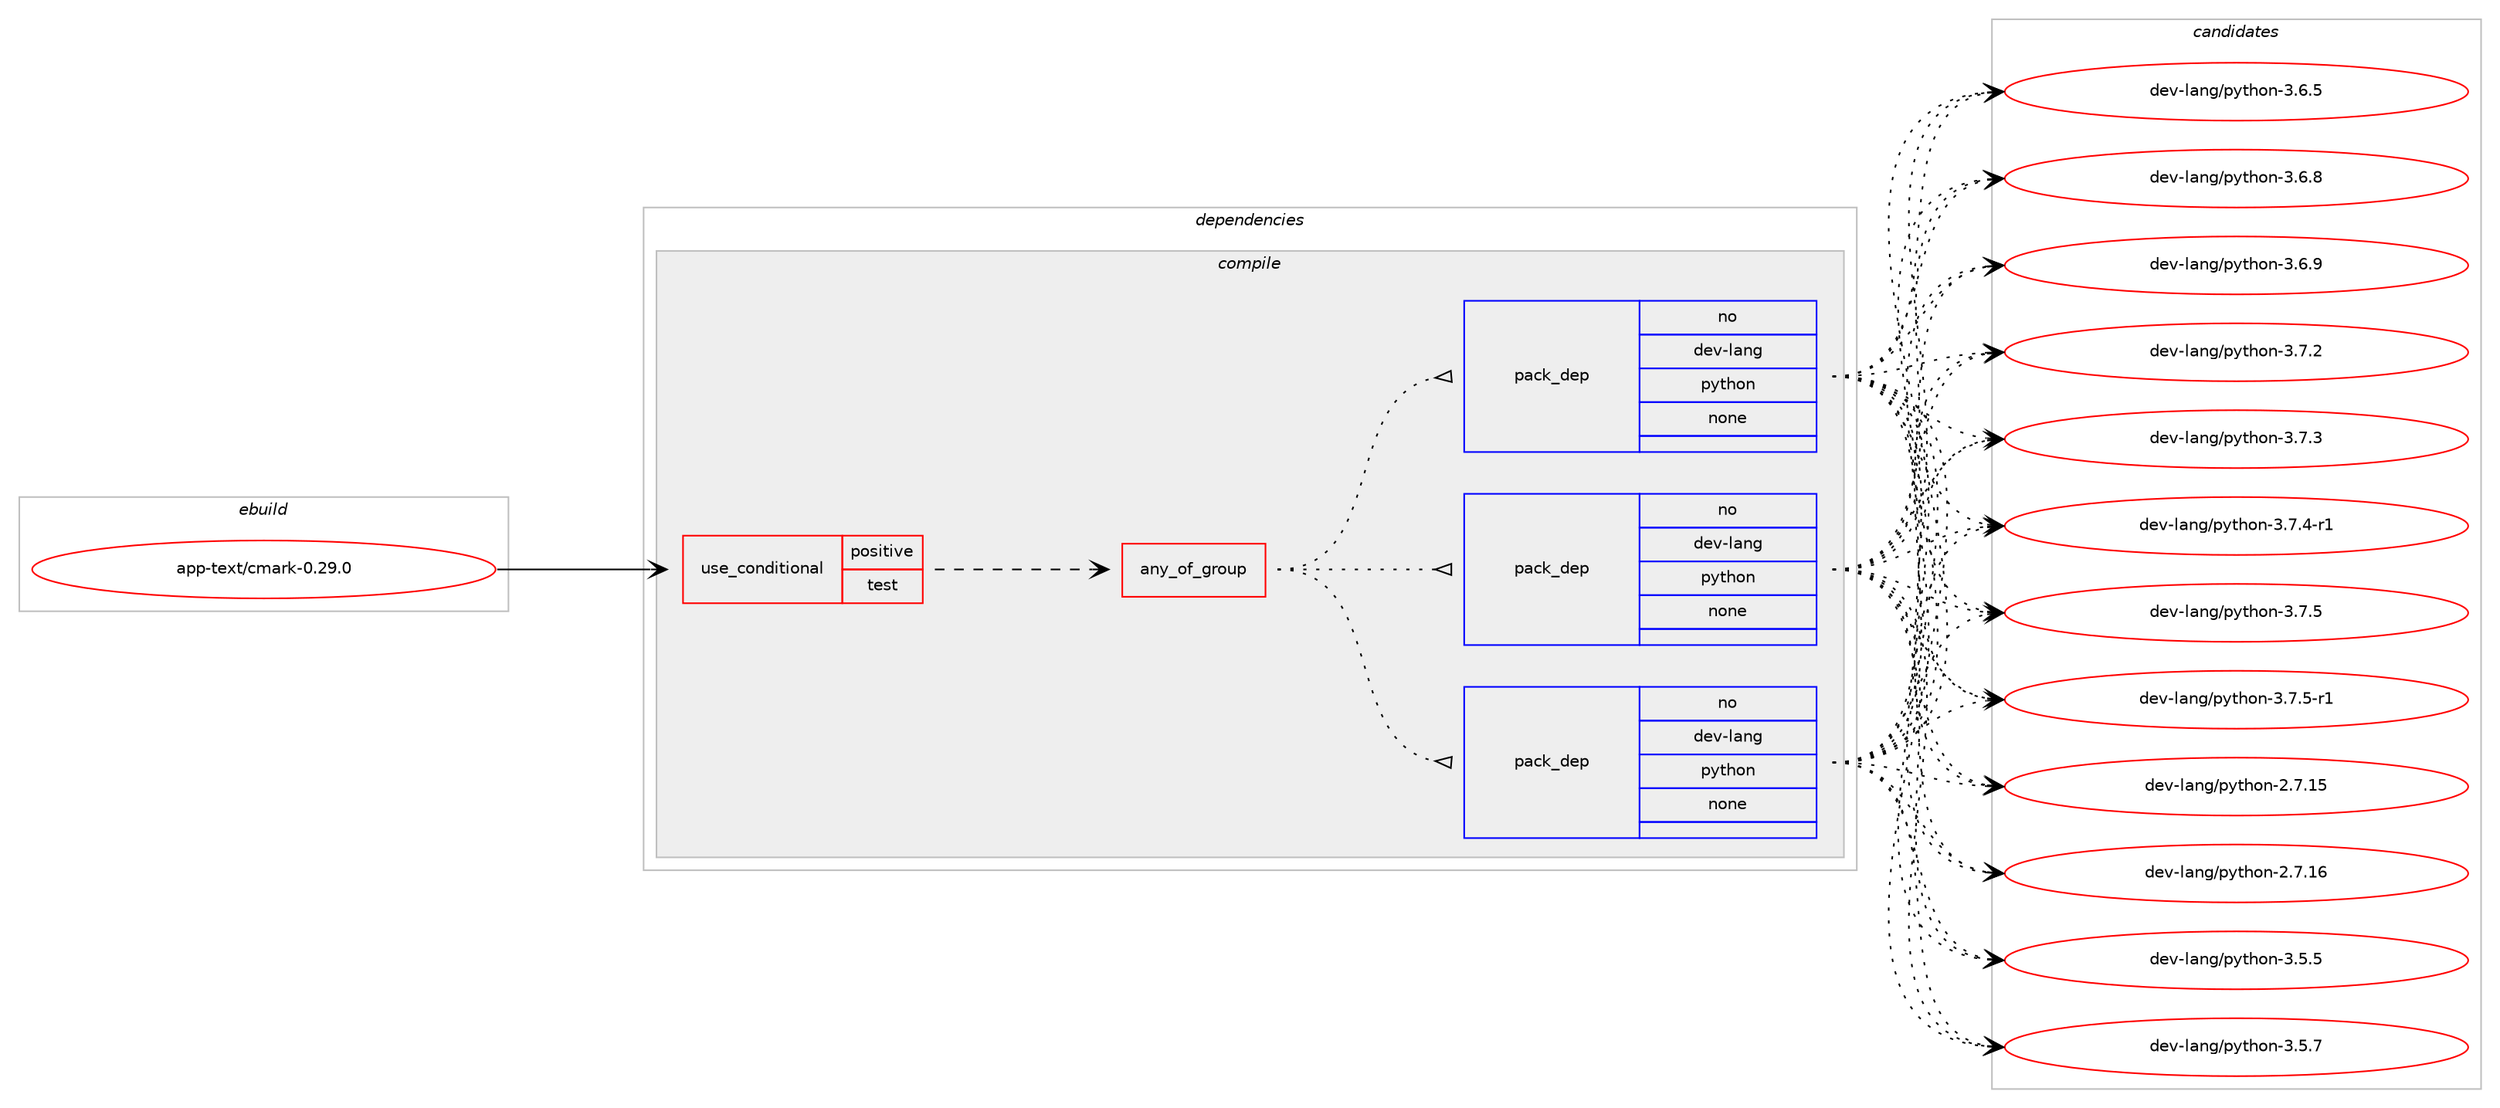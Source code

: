 digraph prolog {

# *************
# Graph options
# *************

newrank=true;
concentrate=true;
compound=true;
graph [rankdir=LR,fontname=Helvetica,fontsize=10,ranksep=1.5];#, ranksep=2.5, nodesep=0.2];
edge  [arrowhead=vee];
node  [fontname=Helvetica,fontsize=10];

# **********
# The ebuild
# **********

subgraph cluster_leftcol {
color=gray;
rank=same;
label=<<i>ebuild</i>>;
id [label="app-text/cmark-0.29.0", color=red, width=4, href="../app-text/cmark-0.29.0.svg"];
}

# ****************
# The dependencies
# ****************

subgraph cluster_midcol {
color=gray;
label=<<i>dependencies</i>>;
subgraph cluster_compile {
fillcolor="#eeeeee";
style=filled;
label=<<i>compile</i>>;
subgraph cond121221 {
dependency508019 [label=<<TABLE BORDER="0" CELLBORDER="1" CELLSPACING="0" CELLPADDING="4"><TR><TD ROWSPAN="3" CELLPADDING="10">use_conditional</TD></TR><TR><TD>positive</TD></TR><TR><TD>test</TD></TR></TABLE>>, shape=none, color=red];
subgraph any8856 {
dependency508020 [label=<<TABLE BORDER="0" CELLBORDER="1" CELLSPACING="0" CELLPADDING="4"><TR><TD CELLPADDING="10">any_of_group</TD></TR></TABLE>>, shape=none, color=red];subgraph pack377618 {
dependency508021 [label=<<TABLE BORDER="0" CELLBORDER="1" CELLSPACING="0" CELLPADDING="4" WIDTH="220"><TR><TD ROWSPAN="6" CELLPADDING="30">pack_dep</TD></TR><TR><TD WIDTH="110">no</TD></TR><TR><TD>dev-lang</TD></TR><TR><TD>python</TD></TR><TR><TD>none</TD></TR><TR><TD></TD></TR></TABLE>>, shape=none, color=blue];
}
dependency508020:e -> dependency508021:w [weight=20,style="dotted",arrowhead="oinv"];
subgraph pack377619 {
dependency508022 [label=<<TABLE BORDER="0" CELLBORDER="1" CELLSPACING="0" CELLPADDING="4" WIDTH="220"><TR><TD ROWSPAN="6" CELLPADDING="30">pack_dep</TD></TR><TR><TD WIDTH="110">no</TD></TR><TR><TD>dev-lang</TD></TR><TR><TD>python</TD></TR><TR><TD>none</TD></TR><TR><TD></TD></TR></TABLE>>, shape=none, color=blue];
}
dependency508020:e -> dependency508022:w [weight=20,style="dotted",arrowhead="oinv"];
subgraph pack377620 {
dependency508023 [label=<<TABLE BORDER="0" CELLBORDER="1" CELLSPACING="0" CELLPADDING="4" WIDTH="220"><TR><TD ROWSPAN="6" CELLPADDING="30">pack_dep</TD></TR><TR><TD WIDTH="110">no</TD></TR><TR><TD>dev-lang</TD></TR><TR><TD>python</TD></TR><TR><TD>none</TD></TR><TR><TD></TD></TR></TABLE>>, shape=none, color=blue];
}
dependency508020:e -> dependency508023:w [weight=20,style="dotted",arrowhead="oinv"];
}
dependency508019:e -> dependency508020:w [weight=20,style="dashed",arrowhead="vee"];
}
id:e -> dependency508019:w [weight=20,style="solid",arrowhead="vee"];
}
subgraph cluster_compileandrun {
fillcolor="#eeeeee";
style=filled;
label=<<i>compile and run</i>>;
}
subgraph cluster_run {
fillcolor="#eeeeee";
style=filled;
label=<<i>run</i>>;
}
}

# **************
# The candidates
# **************

subgraph cluster_choices {
rank=same;
color=gray;
label=<<i>candidates</i>>;

subgraph choice377618 {
color=black;
nodesep=1;
choice10010111845108971101034711212111610411111045504655464953 [label="dev-lang/python-2.7.15", color=red, width=4,href="../dev-lang/python-2.7.15.svg"];
choice10010111845108971101034711212111610411111045504655464954 [label="dev-lang/python-2.7.16", color=red, width=4,href="../dev-lang/python-2.7.16.svg"];
choice100101118451089711010347112121116104111110455146534653 [label="dev-lang/python-3.5.5", color=red, width=4,href="../dev-lang/python-3.5.5.svg"];
choice100101118451089711010347112121116104111110455146534655 [label="dev-lang/python-3.5.7", color=red, width=4,href="../dev-lang/python-3.5.7.svg"];
choice100101118451089711010347112121116104111110455146544653 [label="dev-lang/python-3.6.5", color=red, width=4,href="../dev-lang/python-3.6.5.svg"];
choice100101118451089711010347112121116104111110455146544656 [label="dev-lang/python-3.6.8", color=red, width=4,href="../dev-lang/python-3.6.8.svg"];
choice100101118451089711010347112121116104111110455146544657 [label="dev-lang/python-3.6.9", color=red, width=4,href="../dev-lang/python-3.6.9.svg"];
choice100101118451089711010347112121116104111110455146554650 [label="dev-lang/python-3.7.2", color=red, width=4,href="../dev-lang/python-3.7.2.svg"];
choice100101118451089711010347112121116104111110455146554651 [label="dev-lang/python-3.7.3", color=red, width=4,href="../dev-lang/python-3.7.3.svg"];
choice1001011184510897110103471121211161041111104551465546524511449 [label="dev-lang/python-3.7.4-r1", color=red, width=4,href="../dev-lang/python-3.7.4-r1.svg"];
choice100101118451089711010347112121116104111110455146554653 [label="dev-lang/python-3.7.5", color=red, width=4,href="../dev-lang/python-3.7.5.svg"];
choice1001011184510897110103471121211161041111104551465546534511449 [label="dev-lang/python-3.7.5-r1", color=red, width=4,href="../dev-lang/python-3.7.5-r1.svg"];
dependency508021:e -> choice10010111845108971101034711212111610411111045504655464953:w [style=dotted,weight="100"];
dependency508021:e -> choice10010111845108971101034711212111610411111045504655464954:w [style=dotted,weight="100"];
dependency508021:e -> choice100101118451089711010347112121116104111110455146534653:w [style=dotted,weight="100"];
dependency508021:e -> choice100101118451089711010347112121116104111110455146534655:w [style=dotted,weight="100"];
dependency508021:e -> choice100101118451089711010347112121116104111110455146544653:w [style=dotted,weight="100"];
dependency508021:e -> choice100101118451089711010347112121116104111110455146544656:w [style=dotted,weight="100"];
dependency508021:e -> choice100101118451089711010347112121116104111110455146544657:w [style=dotted,weight="100"];
dependency508021:e -> choice100101118451089711010347112121116104111110455146554650:w [style=dotted,weight="100"];
dependency508021:e -> choice100101118451089711010347112121116104111110455146554651:w [style=dotted,weight="100"];
dependency508021:e -> choice1001011184510897110103471121211161041111104551465546524511449:w [style=dotted,weight="100"];
dependency508021:e -> choice100101118451089711010347112121116104111110455146554653:w [style=dotted,weight="100"];
dependency508021:e -> choice1001011184510897110103471121211161041111104551465546534511449:w [style=dotted,weight="100"];
}
subgraph choice377619 {
color=black;
nodesep=1;
choice10010111845108971101034711212111610411111045504655464953 [label="dev-lang/python-2.7.15", color=red, width=4,href="../dev-lang/python-2.7.15.svg"];
choice10010111845108971101034711212111610411111045504655464954 [label="dev-lang/python-2.7.16", color=red, width=4,href="../dev-lang/python-2.7.16.svg"];
choice100101118451089711010347112121116104111110455146534653 [label="dev-lang/python-3.5.5", color=red, width=4,href="../dev-lang/python-3.5.5.svg"];
choice100101118451089711010347112121116104111110455146534655 [label="dev-lang/python-3.5.7", color=red, width=4,href="../dev-lang/python-3.5.7.svg"];
choice100101118451089711010347112121116104111110455146544653 [label="dev-lang/python-3.6.5", color=red, width=4,href="../dev-lang/python-3.6.5.svg"];
choice100101118451089711010347112121116104111110455146544656 [label="dev-lang/python-3.6.8", color=red, width=4,href="../dev-lang/python-3.6.8.svg"];
choice100101118451089711010347112121116104111110455146544657 [label="dev-lang/python-3.6.9", color=red, width=4,href="../dev-lang/python-3.6.9.svg"];
choice100101118451089711010347112121116104111110455146554650 [label="dev-lang/python-3.7.2", color=red, width=4,href="../dev-lang/python-3.7.2.svg"];
choice100101118451089711010347112121116104111110455146554651 [label="dev-lang/python-3.7.3", color=red, width=4,href="../dev-lang/python-3.7.3.svg"];
choice1001011184510897110103471121211161041111104551465546524511449 [label="dev-lang/python-3.7.4-r1", color=red, width=4,href="../dev-lang/python-3.7.4-r1.svg"];
choice100101118451089711010347112121116104111110455146554653 [label="dev-lang/python-3.7.5", color=red, width=4,href="../dev-lang/python-3.7.5.svg"];
choice1001011184510897110103471121211161041111104551465546534511449 [label="dev-lang/python-3.7.5-r1", color=red, width=4,href="../dev-lang/python-3.7.5-r1.svg"];
dependency508022:e -> choice10010111845108971101034711212111610411111045504655464953:w [style=dotted,weight="100"];
dependency508022:e -> choice10010111845108971101034711212111610411111045504655464954:w [style=dotted,weight="100"];
dependency508022:e -> choice100101118451089711010347112121116104111110455146534653:w [style=dotted,weight="100"];
dependency508022:e -> choice100101118451089711010347112121116104111110455146534655:w [style=dotted,weight="100"];
dependency508022:e -> choice100101118451089711010347112121116104111110455146544653:w [style=dotted,weight="100"];
dependency508022:e -> choice100101118451089711010347112121116104111110455146544656:w [style=dotted,weight="100"];
dependency508022:e -> choice100101118451089711010347112121116104111110455146544657:w [style=dotted,weight="100"];
dependency508022:e -> choice100101118451089711010347112121116104111110455146554650:w [style=dotted,weight="100"];
dependency508022:e -> choice100101118451089711010347112121116104111110455146554651:w [style=dotted,weight="100"];
dependency508022:e -> choice1001011184510897110103471121211161041111104551465546524511449:w [style=dotted,weight="100"];
dependency508022:e -> choice100101118451089711010347112121116104111110455146554653:w [style=dotted,weight="100"];
dependency508022:e -> choice1001011184510897110103471121211161041111104551465546534511449:w [style=dotted,weight="100"];
}
subgraph choice377620 {
color=black;
nodesep=1;
choice10010111845108971101034711212111610411111045504655464953 [label="dev-lang/python-2.7.15", color=red, width=4,href="../dev-lang/python-2.7.15.svg"];
choice10010111845108971101034711212111610411111045504655464954 [label="dev-lang/python-2.7.16", color=red, width=4,href="../dev-lang/python-2.7.16.svg"];
choice100101118451089711010347112121116104111110455146534653 [label="dev-lang/python-3.5.5", color=red, width=4,href="../dev-lang/python-3.5.5.svg"];
choice100101118451089711010347112121116104111110455146534655 [label="dev-lang/python-3.5.7", color=red, width=4,href="../dev-lang/python-3.5.7.svg"];
choice100101118451089711010347112121116104111110455146544653 [label="dev-lang/python-3.6.5", color=red, width=4,href="../dev-lang/python-3.6.5.svg"];
choice100101118451089711010347112121116104111110455146544656 [label="dev-lang/python-3.6.8", color=red, width=4,href="../dev-lang/python-3.6.8.svg"];
choice100101118451089711010347112121116104111110455146544657 [label="dev-lang/python-3.6.9", color=red, width=4,href="../dev-lang/python-3.6.9.svg"];
choice100101118451089711010347112121116104111110455146554650 [label="dev-lang/python-3.7.2", color=red, width=4,href="../dev-lang/python-3.7.2.svg"];
choice100101118451089711010347112121116104111110455146554651 [label="dev-lang/python-3.7.3", color=red, width=4,href="../dev-lang/python-3.7.3.svg"];
choice1001011184510897110103471121211161041111104551465546524511449 [label="dev-lang/python-3.7.4-r1", color=red, width=4,href="../dev-lang/python-3.7.4-r1.svg"];
choice100101118451089711010347112121116104111110455146554653 [label="dev-lang/python-3.7.5", color=red, width=4,href="../dev-lang/python-3.7.5.svg"];
choice1001011184510897110103471121211161041111104551465546534511449 [label="dev-lang/python-3.7.5-r1", color=red, width=4,href="../dev-lang/python-3.7.5-r1.svg"];
dependency508023:e -> choice10010111845108971101034711212111610411111045504655464953:w [style=dotted,weight="100"];
dependency508023:e -> choice10010111845108971101034711212111610411111045504655464954:w [style=dotted,weight="100"];
dependency508023:e -> choice100101118451089711010347112121116104111110455146534653:w [style=dotted,weight="100"];
dependency508023:e -> choice100101118451089711010347112121116104111110455146534655:w [style=dotted,weight="100"];
dependency508023:e -> choice100101118451089711010347112121116104111110455146544653:w [style=dotted,weight="100"];
dependency508023:e -> choice100101118451089711010347112121116104111110455146544656:w [style=dotted,weight="100"];
dependency508023:e -> choice100101118451089711010347112121116104111110455146544657:w [style=dotted,weight="100"];
dependency508023:e -> choice100101118451089711010347112121116104111110455146554650:w [style=dotted,weight="100"];
dependency508023:e -> choice100101118451089711010347112121116104111110455146554651:w [style=dotted,weight="100"];
dependency508023:e -> choice1001011184510897110103471121211161041111104551465546524511449:w [style=dotted,weight="100"];
dependency508023:e -> choice100101118451089711010347112121116104111110455146554653:w [style=dotted,weight="100"];
dependency508023:e -> choice1001011184510897110103471121211161041111104551465546534511449:w [style=dotted,weight="100"];
}
}

}
